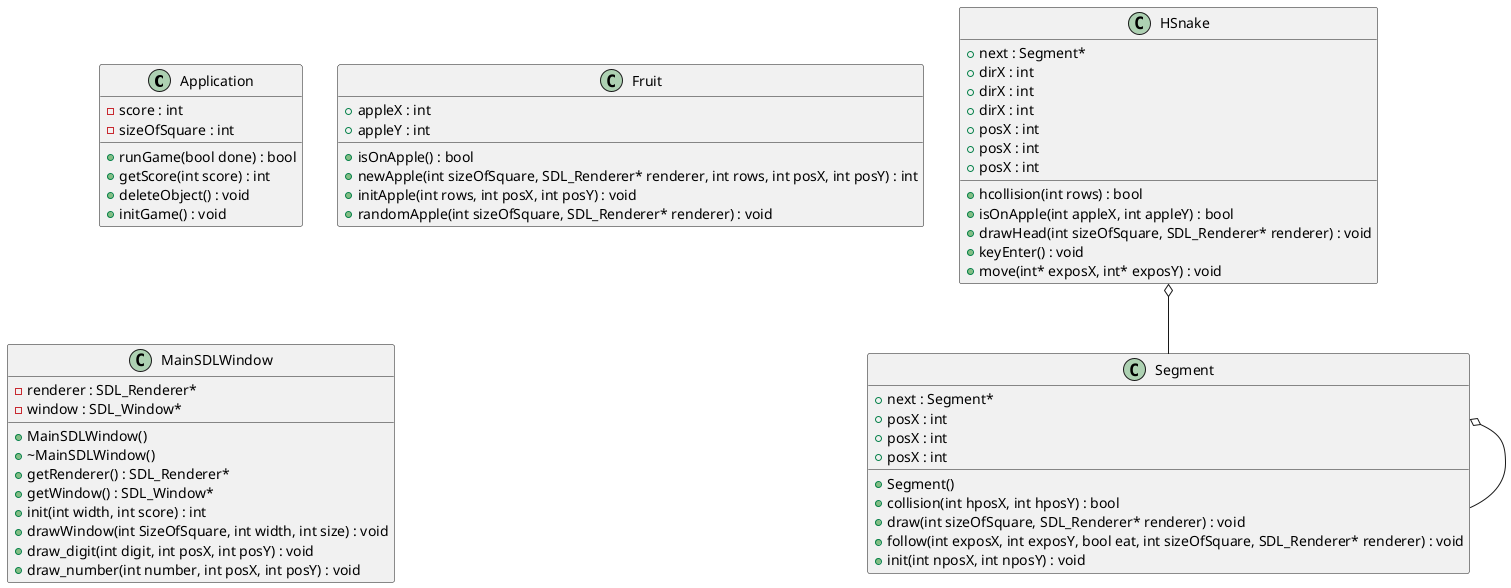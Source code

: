 @startuml





/' Objects '/

class Application {
	+runGame(bool done) : bool
	+getScore(int score) : int
	-score : int
	-sizeOfSquare : int
	+deleteObject() : void
	+initGame() : void
}


class Fruit {
	+isOnApple() : bool
	+appleX : int
	+appleY : int
	+newApple(int sizeOfSquare, SDL_Renderer* renderer, int rows, int posX, int posY) : int
	+initApple(int rows, int posX, int posY) : void
	+randomApple(int sizeOfSquare, SDL_Renderer* renderer) : void
}


class HSnake {
	+next : Segment*
	+hcollision(int rows) : bool
	+isOnApple(int appleX, int appleY) : bool
	+dirX : int
	+dirX : int
	+dirX : int
	+posX : int
	+posX : int
	+posX : int
	+drawHead(int sizeOfSquare, SDL_Renderer* renderer) : void
	+keyEnter() : void
	+move(int* exposX, int* exposY) : void
}


class MainSDLWindow {
	+MainSDLWindow()
	+~MainSDLWindow()
	+getRenderer() : SDL_Renderer*
	-renderer : SDL_Renderer*
	+getWindow() : SDL_Window*
	-window : SDL_Window*
	+init(int width, int score) : int
	+drawWindow(int SizeOfSquare, int width, int size) : void
	+draw_digit(int digit, int posX, int posY) : void
	+draw_number(int number, int posX, int posY) : void
}


class Segment {
	+Segment()
	+next : Segment*
	+collision(int hposX, int hposY) : bool
	+posX : int
	+posX : int
	+posX : int
	+draw(int sizeOfSquare, SDL_Renderer* renderer) : void
	+follow(int exposX, int exposY, bool eat, int sizeOfSquare, SDL_Renderer* renderer) : void
	+init(int nposX, int nposY) : void
}





/' Inheritance relationships '/




/' Aggregation relationships '/

.HSnake o-- .Segment


.Segment o-- .Segment






/' Nested objects '/



@enduml

